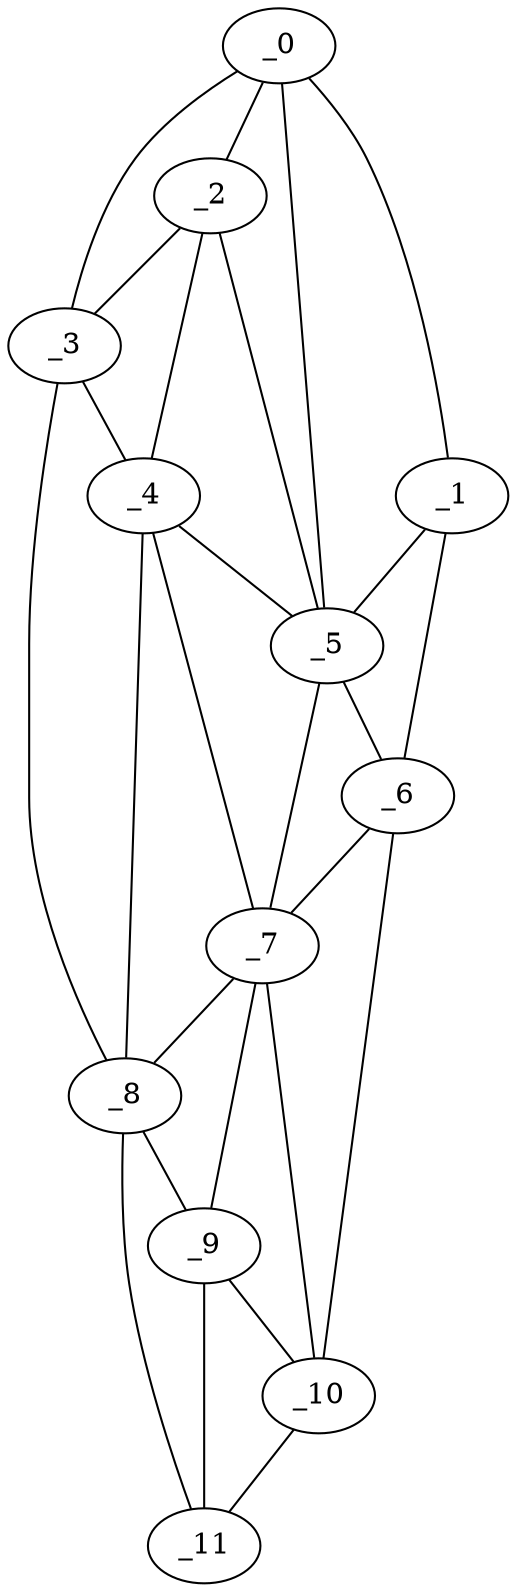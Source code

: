 graph "obj97__120.gxl" {
	_0	 [x=31,
		y=41];
	_1	 [x=32,
		y=54];
	_0 -- _1	 [valence=1];
	_2	 [x=35,
		y=35];
	_0 -- _2	 [valence=2];
	_3	 [x=37,
		y=26];
	_0 -- _3	 [valence=1];
	_5	 [x=43,
		y=44];
	_0 -- _5	 [valence=1];
	_1 -- _5	 [valence=2];
	_6	 [x=44,
		y=94];
	_1 -- _6	 [valence=1];
	_2 -- _3	 [valence=1];
	_4	 [x=43,
		y=35];
	_2 -- _4	 [valence=2];
	_2 -- _5	 [valence=1];
	_3 -- _4	 [valence=2];
	_8	 [x=54,
		y=6];
	_3 -- _8	 [valence=1];
	_4 -- _5	 [valence=2];
	_7	 [x=51,
		y=39];
	_4 -- _7	 [valence=1];
	_4 -- _8	 [valence=2];
	_5 -- _6	 [valence=2];
	_5 -- _7	 [valence=2];
	_6 -- _7	 [valence=1];
	_10	 [x=97,
		y=29];
	_6 -- _10	 [valence=1];
	_7 -- _8	 [valence=2];
	_9	 [x=68,
		y=13];
	_7 -- _9	 [valence=2];
	_7 -- _10	 [valence=2];
	_8 -- _9	 [valence=1];
	_11	 [x=101,
		y=11];
	_8 -- _11	 [valence=1];
	_9 -- _10	 [valence=1];
	_9 -- _11	 [valence=2];
	_10 -- _11	 [valence=1];
}
